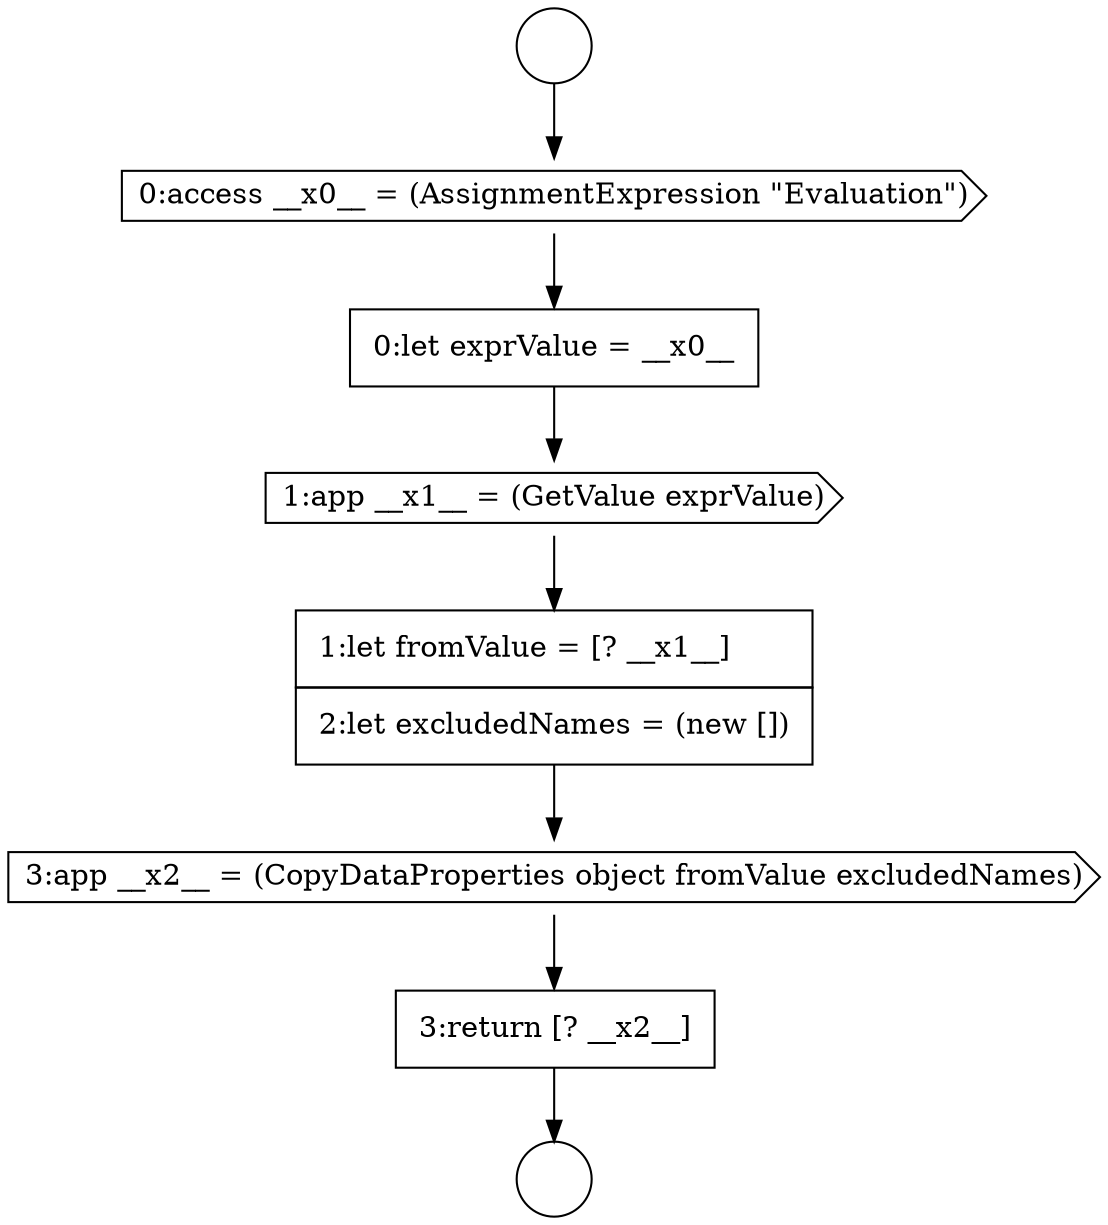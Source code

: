 digraph {
  node3730 [shape=cds, label=<<font color="black">1:app __x1__ = (GetValue exprValue)</font>> color="black" fillcolor="white" style=filled]
  node3727 [shape=circle label=" " color="black" fillcolor="white" style=filled]
  node3731 [shape=none, margin=0, label=<<font color="black">
    <table border="0" cellborder="1" cellspacing="0" cellpadding="10">
      <tr><td align="left">1:let fromValue = [? __x1__]</td></tr>
      <tr><td align="left">2:let excludedNames = (new [])</td></tr>
    </table>
  </font>> color="black" fillcolor="white" style=filled]
  node3728 [shape=cds, label=<<font color="black">0:access __x0__ = (AssignmentExpression &quot;Evaluation&quot;)</font>> color="black" fillcolor="white" style=filled]
  node3726 [shape=circle label=" " color="black" fillcolor="white" style=filled]
  node3732 [shape=cds, label=<<font color="black">3:app __x2__ = (CopyDataProperties object fromValue excludedNames)</font>> color="black" fillcolor="white" style=filled]
  node3729 [shape=none, margin=0, label=<<font color="black">
    <table border="0" cellborder="1" cellspacing="0" cellpadding="10">
      <tr><td align="left">0:let exprValue = __x0__</td></tr>
    </table>
  </font>> color="black" fillcolor="white" style=filled]
  node3733 [shape=none, margin=0, label=<<font color="black">
    <table border="0" cellborder="1" cellspacing="0" cellpadding="10">
      <tr><td align="left">3:return [? __x2__]</td></tr>
    </table>
  </font>> color="black" fillcolor="white" style=filled]
  node3728 -> node3729 [ color="black"]
  node3731 -> node3732 [ color="black"]
  node3729 -> node3730 [ color="black"]
  node3730 -> node3731 [ color="black"]
  node3726 -> node3728 [ color="black"]
  node3733 -> node3727 [ color="black"]
  node3732 -> node3733 [ color="black"]
}
